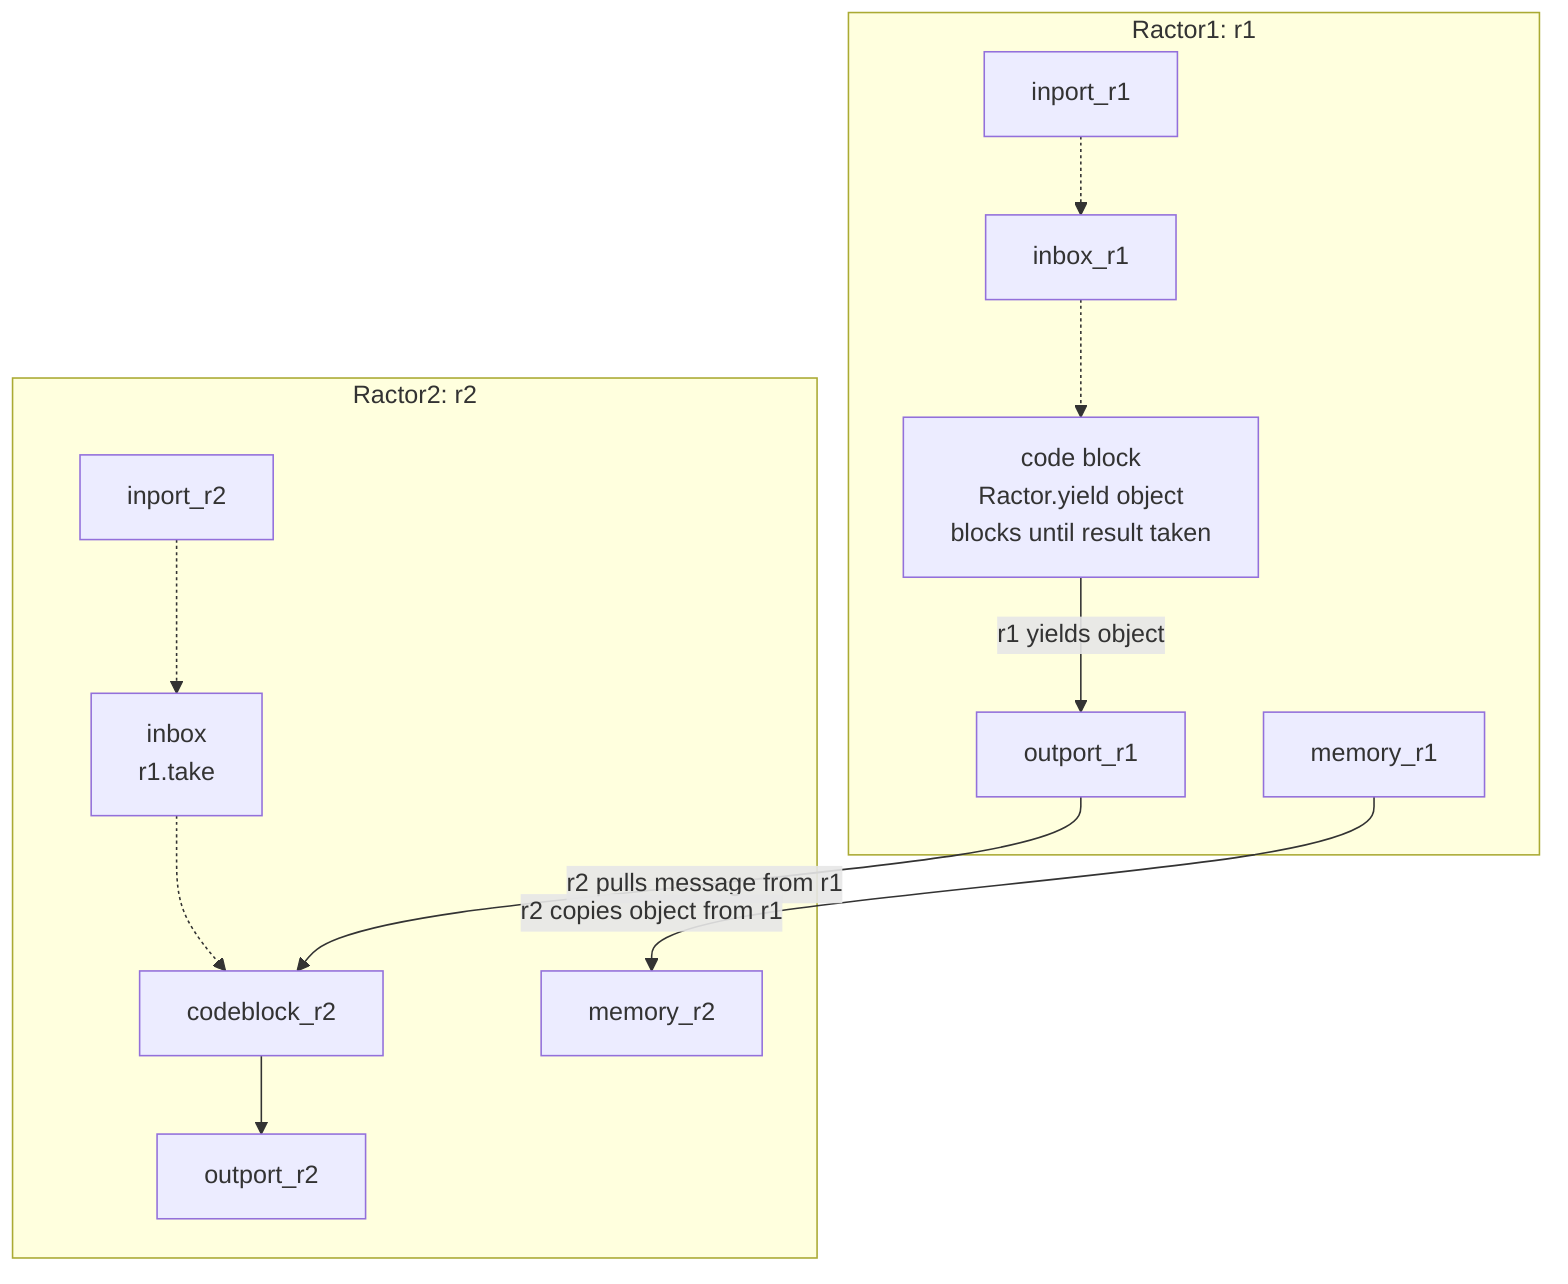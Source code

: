 graph TD
    inport_r1 -.-> inbox_r1
    inbox_r1 -.-> codeblock_r1
    codeblock_r1 --> |r1 yields object| outport_r1
    outport_r1--> |r2 pulls message from r1| codeblock_r2
    memory_r1 -->|r2 copies object from r1| memory_r2

    inport_r2 -.-> inbox_r2
    inbox_r2 -.-> codeblock_r2
    codeblock_r2 --> outport_r2

    subgraph Ractor2: r2
    memory_r2
    inport_r2
    inbox_r2[inbox <br> r1.take]
    codeblock_r2
    outport_r2
    end

    subgraph Ractor1: r1
    memory_r1
    inport_r1
    inbox_r1
    codeblock_r1[code block <br>Ractor.yield object <br> blocks until result taken]
    outport_r1
    end